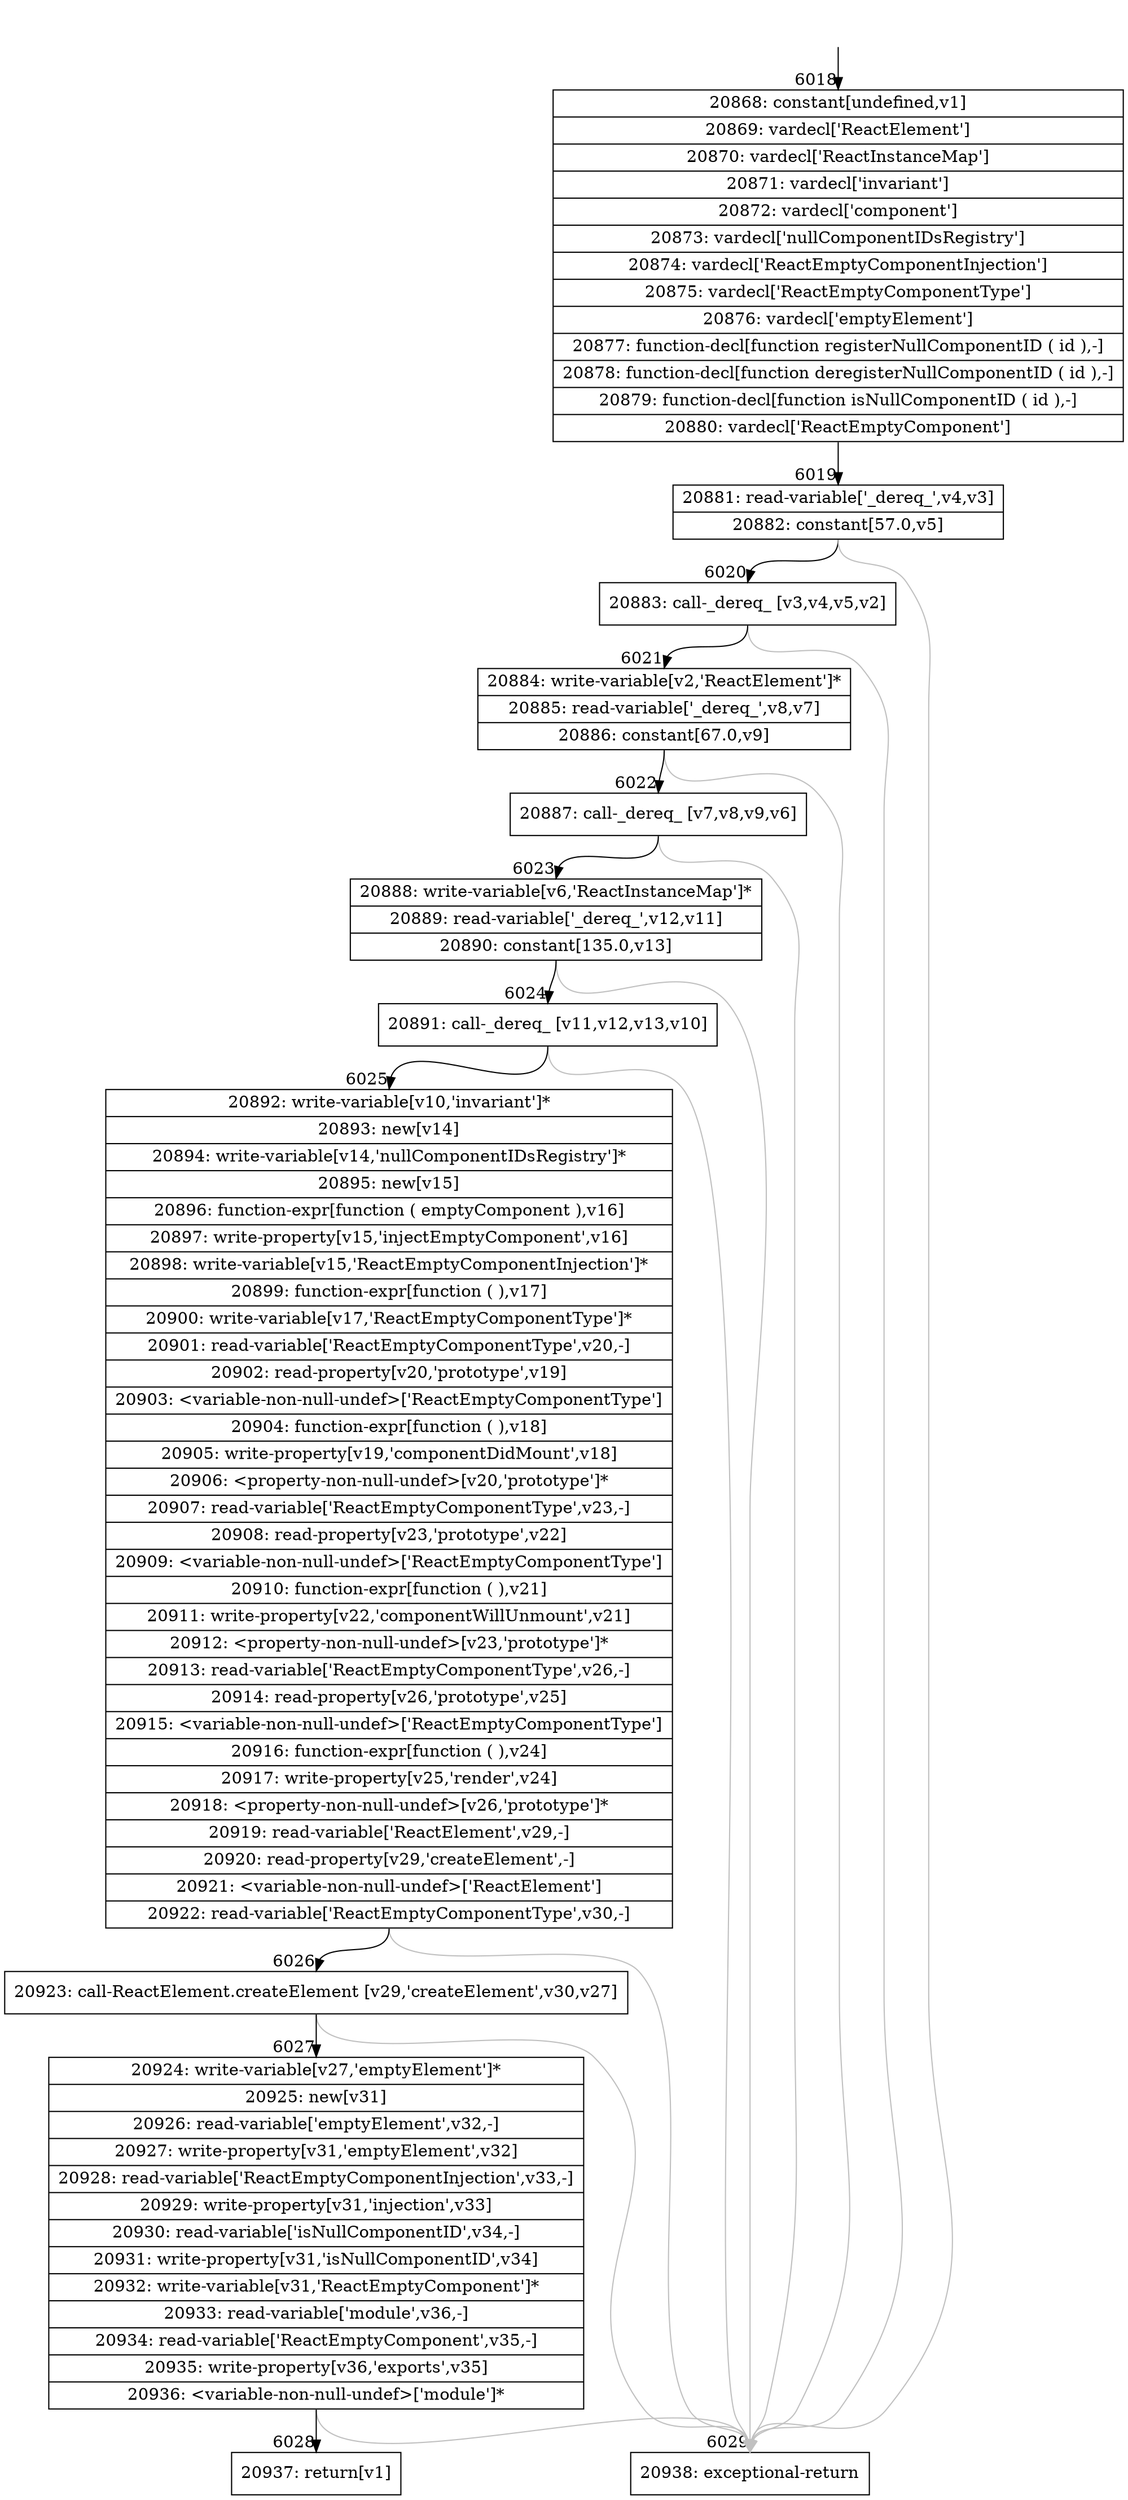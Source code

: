 digraph {
rankdir="TD"
BB_entry398[shape=none,label=""];
BB_entry398 -> BB6018 [tailport=s, headport=n, headlabel="    6018"]
BB6018 [shape=record label="{20868: constant[undefined,v1]|20869: vardecl['ReactElement']|20870: vardecl['ReactInstanceMap']|20871: vardecl['invariant']|20872: vardecl['component']|20873: vardecl['nullComponentIDsRegistry']|20874: vardecl['ReactEmptyComponentInjection']|20875: vardecl['ReactEmptyComponentType']|20876: vardecl['emptyElement']|20877: function-decl[function registerNullComponentID ( id ),-]|20878: function-decl[function deregisterNullComponentID ( id ),-]|20879: function-decl[function isNullComponentID ( id ),-]|20880: vardecl['ReactEmptyComponent']}" ] 
BB6018 -> BB6019 [tailport=s, headport=n, headlabel="      6019"]
BB6019 [shape=record label="{20881: read-variable['_dereq_',v4,v3]|20882: constant[57.0,v5]}" ] 
BB6019 -> BB6020 [tailport=s, headport=n, headlabel="      6020"]
BB6019 -> BB6029 [tailport=s, headport=n, color=gray, headlabel="      6029"]
BB6020 [shape=record label="{20883: call-_dereq_ [v3,v4,v5,v2]}" ] 
BB6020 -> BB6021 [tailport=s, headport=n, headlabel="      6021"]
BB6020 -> BB6029 [tailport=s, headport=n, color=gray]
BB6021 [shape=record label="{20884: write-variable[v2,'ReactElement']*|20885: read-variable['_dereq_',v8,v7]|20886: constant[67.0,v9]}" ] 
BB6021 -> BB6022 [tailport=s, headport=n, headlabel="      6022"]
BB6021 -> BB6029 [tailport=s, headport=n, color=gray]
BB6022 [shape=record label="{20887: call-_dereq_ [v7,v8,v9,v6]}" ] 
BB6022 -> BB6023 [tailport=s, headport=n, headlabel="      6023"]
BB6022 -> BB6029 [tailport=s, headport=n, color=gray]
BB6023 [shape=record label="{20888: write-variable[v6,'ReactInstanceMap']*|20889: read-variable['_dereq_',v12,v11]|20890: constant[135.0,v13]}" ] 
BB6023 -> BB6024 [tailport=s, headport=n, headlabel="      6024"]
BB6023 -> BB6029 [tailport=s, headport=n, color=gray]
BB6024 [shape=record label="{20891: call-_dereq_ [v11,v12,v13,v10]}" ] 
BB6024 -> BB6025 [tailport=s, headport=n, headlabel="      6025"]
BB6024 -> BB6029 [tailport=s, headport=n, color=gray]
BB6025 [shape=record label="{20892: write-variable[v10,'invariant']*|20893: new[v14]|20894: write-variable[v14,'nullComponentIDsRegistry']*|20895: new[v15]|20896: function-expr[function ( emptyComponent ),v16]|20897: write-property[v15,'injectEmptyComponent',v16]|20898: write-variable[v15,'ReactEmptyComponentInjection']*|20899: function-expr[function ( ),v17]|20900: write-variable[v17,'ReactEmptyComponentType']*|20901: read-variable['ReactEmptyComponentType',v20,-]|20902: read-property[v20,'prototype',v19]|20903: \<variable-non-null-undef\>['ReactEmptyComponentType']|20904: function-expr[function ( ),v18]|20905: write-property[v19,'componentDidMount',v18]|20906: \<property-non-null-undef\>[v20,'prototype']*|20907: read-variable['ReactEmptyComponentType',v23,-]|20908: read-property[v23,'prototype',v22]|20909: \<variable-non-null-undef\>['ReactEmptyComponentType']|20910: function-expr[function ( ),v21]|20911: write-property[v22,'componentWillUnmount',v21]|20912: \<property-non-null-undef\>[v23,'prototype']*|20913: read-variable['ReactEmptyComponentType',v26,-]|20914: read-property[v26,'prototype',v25]|20915: \<variable-non-null-undef\>['ReactEmptyComponentType']|20916: function-expr[function ( ),v24]|20917: write-property[v25,'render',v24]|20918: \<property-non-null-undef\>[v26,'prototype']*|20919: read-variable['ReactElement',v29,-]|20920: read-property[v29,'createElement',-]|20921: \<variable-non-null-undef\>['ReactElement']|20922: read-variable['ReactEmptyComponentType',v30,-]}" ] 
BB6025 -> BB6026 [tailport=s, headport=n, headlabel="      6026"]
BB6025 -> BB6029 [tailport=s, headport=n, color=gray]
BB6026 [shape=record label="{20923: call-ReactElement.createElement [v29,'createElement',v30,v27]}" ] 
BB6026 -> BB6027 [tailport=s, headport=n, headlabel="      6027"]
BB6026 -> BB6029 [tailport=s, headport=n, color=gray]
BB6027 [shape=record label="{20924: write-variable[v27,'emptyElement']*|20925: new[v31]|20926: read-variable['emptyElement',v32,-]|20927: write-property[v31,'emptyElement',v32]|20928: read-variable['ReactEmptyComponentInjection',v33,-]|20929: write-property[v31,'injection',v33]|20930: read-variable['isNullComponentID',v34,-]|20931: write-property[v31,'isNullComponentID',v34]|20932: write-variable[v31,'ReactEmptyComponent']*|20933: read-variable['module',v36,-]|20934: read-variable['ReactEmptyComponent',v35,-]|20935: write-property[v36,'exports',v35]|20936: \<variable-non-null-undef\>['module']*}" ] 
BB6027 -> BB6028 [tailport=s, headport=n, headlabel="      6028"]
BB6027 -> BB6029 [tailport=s, headport=n, color=gray]
BB6028 [shape=record label="{20937: return[v1]}" ] 
BB6029 [shape=record label="{20938: exceptional-return}" ] 
//#$~ 10659
}
